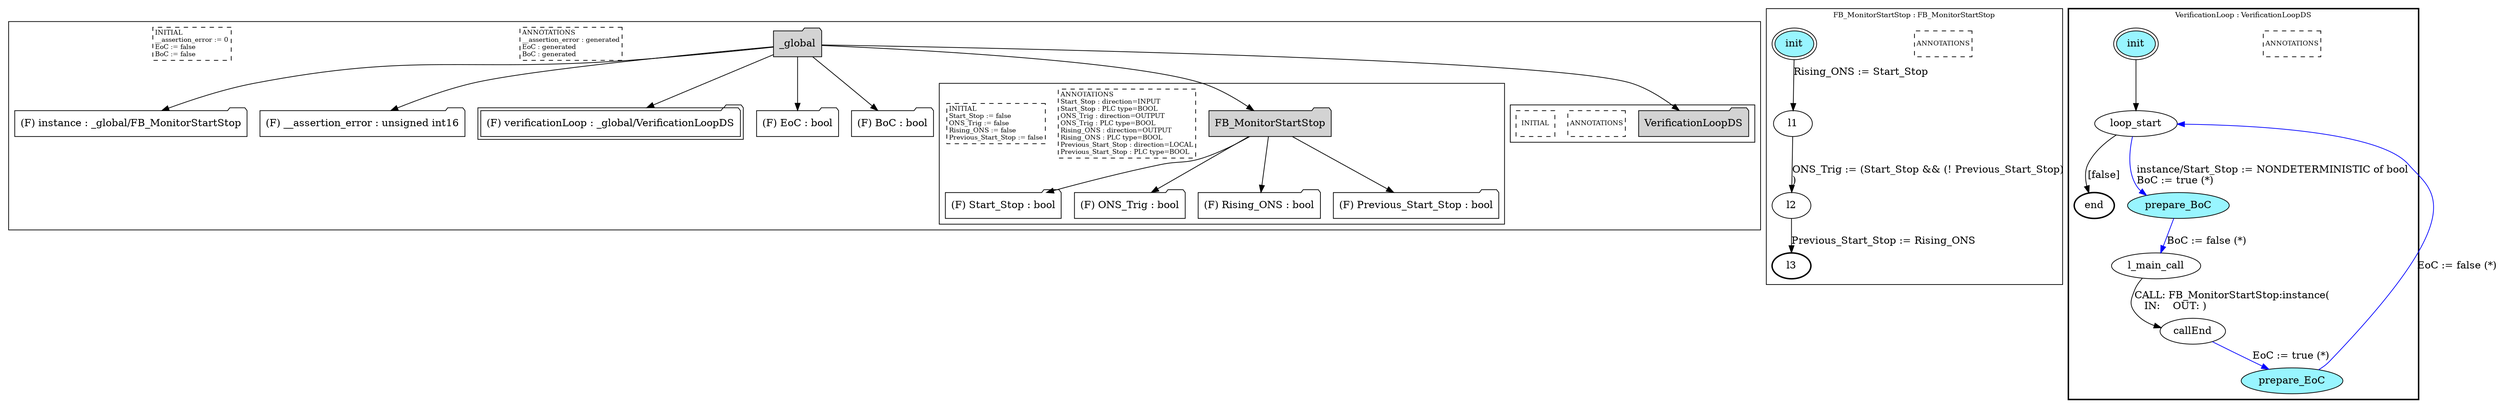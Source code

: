 digraph G {
	subgraph cluster__global425842522 {
		node [shape="folder", style="filled"];
		//label="_global";
		_global425842522 [label="_global"];
		_global425842522 -> instance745287727;
		instance745287727 [label = "(F) instance : _global/FB_MonitorStartStop", fillcolor="white" ];
		_global425842522 -> __assertion_error925829785;
		__assertion_error925829785 [label = "(F) __assertion_error : unsigned int16", fillcolor="white" ];
		_global425842522 -> verificationLoop1395740534;
		verificationLoop1395740534 [label = "(F) verificationLoop : _global/VerificationLoopDS", fillcolor="white" , peripheries=2];
		_global425842522 -> EoC1364898802;
		EoC1364898802 [label = "(F) EoC : bool", fillcolor="white" ];
		_global425842522 -> BoC627815870;
		BoC627815870 [label = "(F) BoC : bool", fillcolor="white" ];
		_global425842522 -> FB_MonitorStartStop1736238361;
		subgraph cluster_FB_MonitorStartStop1736238361 {
			node [shape="folder", style="filled"];
			//label="FB_MonitorStartStop";
			FB_MonitorStartStop1736238361 [label="FB_MonitorStartStop"];
			FB_MonitorStartStop1736238361 -> Start_Stop257684104;
			Start_Stop257684104 [label = "(F) Start_Stop : bool", fillcolor="white" ];
			FB_MonitorStartStop1736238361 -> ONS_Trig2059701776;
			ONS_Trig2059701776 [label = "(F) ONS_Trig : bool", fillcolor="white" ];
			FB_MonitorStartStop1736238361 -> Rising_ONS1802555899;
			Rising_ONS1802555899 [label = "(F) Rising_ONS : bool", fillcolor="white" ];
			FB_MonitorStartStop1736238361 -> Previous_Start_Stop650608468;
			Previous_Start_Stop650608468 [label = "(F) Previous_Start_Stop : bool", fillcolor="white" ];
			
			annotations_pseudonode_FB_MonitorStartStop1736238361 [
				label="ANNOTATIONS\lStart_Stop : direction=INPUT\lStart_Stop : PLC type=BOOL\lONS_Trig : direction=OUTPUT\lONS_Trig : PLC type=BOOL\lRising_ONS : direction=OUTPUT\lRising_ONS : PLC type=BOOL\lPrevious_Start_Stop : direction=LOCAL\lPrevious_Start_Stop : PLC type=BOOL\l",
				fontsize=9, margin="0.04,0.04", fillcolor="white", shape="rectangle", style="dashed"];
			initamt_pseudonode_FB_MonitorStartStop1736238361 [
				label="INITIAL\lStart_Stop := false\lONS_Trig := false\lRising_ONS := false\lPrevious_Start_Stop := false\l",
				fontsize=9, margin="0.04,0.04", fillcolor="lightyellow", shape="rectangle", style="dashed"];
		}
		_global425842522 -> VerificationLoopDS736888459;
		subgraph cluster_VerificationLoopDS736888459 {
			node [shape="folder", style="filled"];
			//label="VerificationLoopDS";
			VerificationLoopDS736888459 [label="VerificationLoopDS"];
			
			annotations_pseudonode_VerificationLoopDS736888459 [
				label="ANNOTATIONS",
				fontsize=9, margin="0.04,0.04", fillcolor="white", shape="rectangle", style="dashed"];
			initamt_pseudonode_VerificationLoopDS736888459 [
				label="INITIAL",
				fontsize=9, margin="0.04,0.04", fillcolor="lightyellow", shape="rectangle", style="dashed"];
		}
		
		annotations_pseudonode__global425842522 [
			label="ANNOTATIONS\l__assertion_error : generated\lEoC : generated\lBoC : generated\l",
			fontsize=9, margin="0.04,0.04", fillcolor="white", shape="rectangle", style="dashed"];
		initamt_pseudonode__global425842522 [
			label="INITIAL\l__assertion_error := 0\lEoC := false\lBoC := false\l",
			fontsize=9, margin="0.04,0.04", fillcolor="lightyellow", shape="rectangle", style="dashed"];
	}
	subgraph clusterFB_MonitorStartStop {
		node [style="filled"];
		color="black";
		fontsize=10;
		ranksep=0.4;
		
		label="FB_MonitorStartStop : FB_MonitorStartStop";
		
		annotations_pseudonode_FB_MonitorStartStop [
			label="ANNOTATIONS",
			fontsize=9, margin="0.04,0.04", fillcolor="white", shape="rectangle", style="dashed"];
		
		init_FB_MonitorStartStop [label="init", color="black", fillcolor="cadetblue1", peripheries=2, shape="ellipse"];
		l1_FB_MonitorStartStop [label="l1", color="black", fillcolor="white", shape="ellipse"];
		l2_FB_MonitorStartStop [label="l2", color="black", fillcolor="white", shape="ellipse"];
		l3_FB_MonitorStartStop [label="l3", color="black", fillcolor="white", style=bold, shape="ellipse"];
		init_FB_MonitorStartStop -> l1_FB_MonitorStartStop [color="black", label="Rising_ONS := Start_Stop"];
		l1_FB_MonitorStartStop -> l2_FB_MonitorStartStop [color="black", label="ONS_Trig := (Start_Stop && (! Previous_Start_Stop)\l)\l"];
		l2_FB_MonitorStartStop -> l3_FB_MonitorStartStop [color="black", label="Previous_Start_Stop := Rising_ONS"];
	}
	subgraph clusterVerificationLoop {
		node [style="filled"];
		style=bold;
		color="black";
		fontsize=10;
		ranksep=0.4;
		
		label="VerificationLoop : VerificationLoopDS";
		
		annotations_pseudonode_VerificationLoop [
			label="ANNOTATIONS",
			fontsize=9, margin="0.04,0.04", fillcolor="white", shape="rectangle", style="dashed"];
		
		init_VerificationLoop [label="init", color="black", fillcolor="cadetblue1", peripheries=2, shape="ellipse"];
		end_VerificationLoop [label="end", color="black", fillcolor="cadetblue1", style=bold, shape="ellipse"];
		loop_start_VerificationLoop [label="loop_start", color="black", fillcolor="white", shape="ellipse"];
		prepare_BoC_VerificationLoop [label="prepare_BoC", color="black", fillcolor="cadetblue1", shape="ellipse"];
		l_main_call_VerificationLoop [label="l_main_call", color="black", fillcolor="white", shape="ellipse"];
		callEnd_VerificationLoop [label="callEnd", color="black", fillcolor="white", shape="ellipse"];
		prepare_EoC_VerificationLoop [label="prepare_EoC", color="black", fillcolor="cadetblue1", shape="ellipse"];
		init_VerificationLoop -> loop_start_VerificationLoop [color="black", label=""];
		loop_start_VerificationLoop -> prepare_BoC_VerificationLoop [color="blue", label="instance/Start_Stop := NONDETERMINISTIC of bool\lBoC := true (*)\l"];
		prepare_BoC_VerificationLoop -> l_main_call_VerificationLoop [color="blue", label="BoC := false (*)"];
		l_main_call_VerificationLoop -> callEnd_VerificationLoop [color="black", label="CALL: FB_MonitorStartStop:instance(\l   IN:    OUT: )\l"];
		callEnd_VerificationLoop -> prepare_EoC_VerificationLoop [color="blue", label="EoC := true (*)"];
		prepare_EoC_VerificationLoop -> loop_start_VerificationLoop [color="blue", label="EoC := false (*)"];
		loop_start_VerificationLoop -> end_VerificationLoop [color="black", label="[false]"];
	}
}

